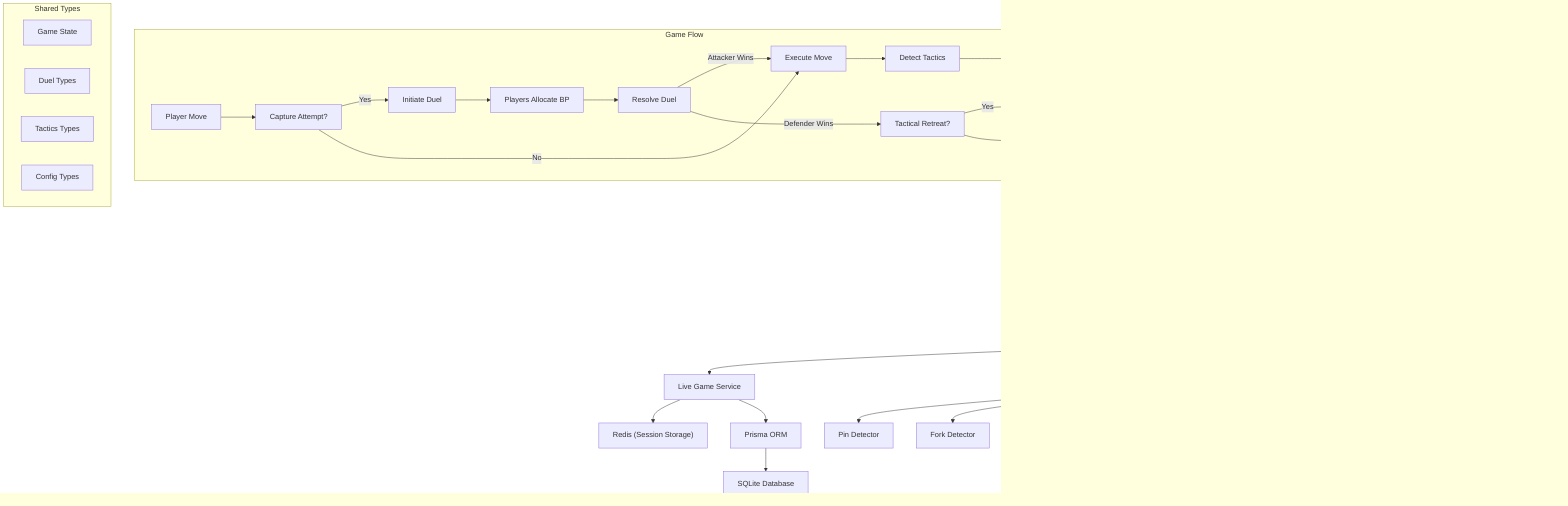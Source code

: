 graph TD
    A["Client (React + Three.js)"] --> B["WebSocket Connection"]
    A --> C["REST API"]
    
    B --> D["Socket.IO Server"]
    C --> E["Express Server"]
    
    D --> F["Game Engine Service"]
    E --> F
    
    F --> G["Live Game Service"]
    F --> H["Tactics Detection"]
    F --> I["BP Calculator"]
    
    G --> J["Redis (Session Storage)"]
    G --> K["Prisma ORM"]
    K --> L["SQLite Database"]
    
    H --> M["Pin Detector"]
    H --> N["Fork Detector"] 
    H --> O["Skewer Detector"]
    H --> P["Discovered Attack"]
    H --> Q["Check Detector"]
    
    I --> R["BP Regeneration"]
    I --> S["Duel Resolution"]
    
    F --> T["AI Service"]
    
    subgraph "Game Flow"
        U["Player Move"] --> V["Capture Attempt?"]
        V -->|Yes| W["Initiate Duel"]
        V -->|No| X["Execute Move"]
        W --> Y["Players Allocate BP"]
        Y --> Z["Resolve Duel"]
        Z -->|Attacker Wins| X
        Z -->|Defender Wins| AA["Tactical Retreat?"]
        AA -->|Yes| BB["Calculate Retreat Options"]
        AA -->|No| CC["End Turn"]
        X --> DD["Detect Tactics"]
        DD --> EE["Regenerate BP"]
        EE --> CC
        BB --> CC
    end
    
    subgraph "Shared Types"
        FF["Game State"]
        GG["Duel Types"]
        HH["Tactics Types"]
        II["Config Types"]
    end